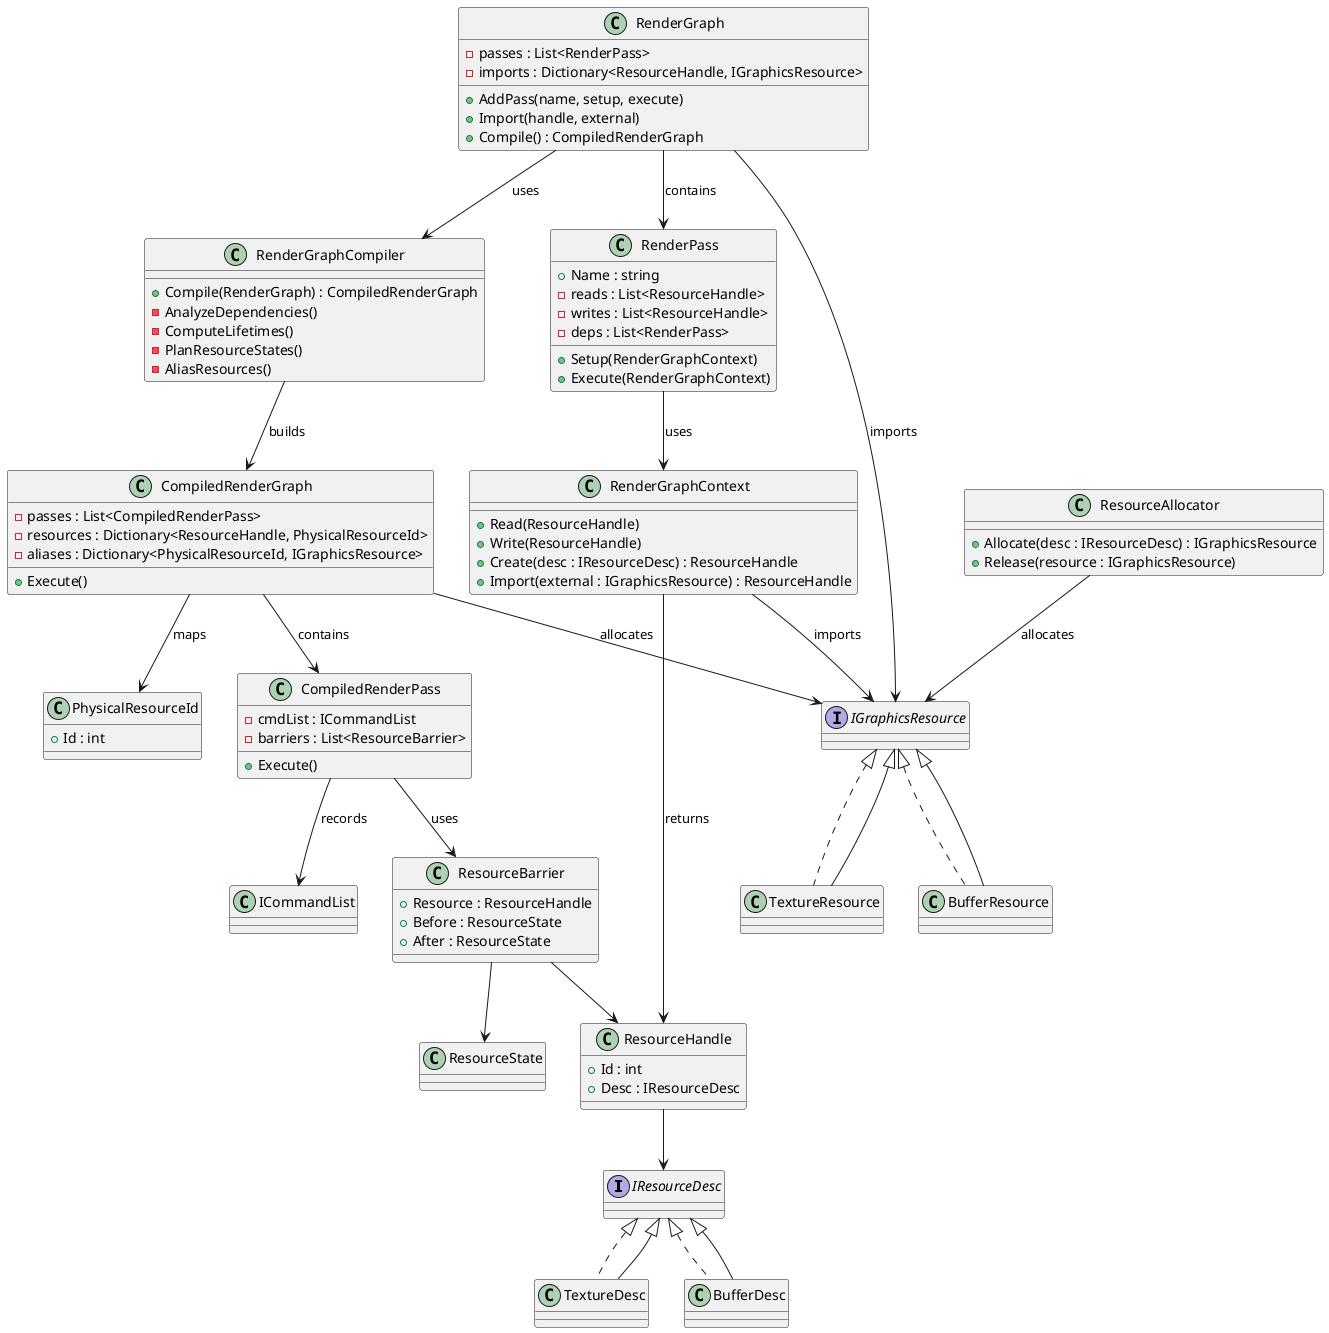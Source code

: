 @startuml FullRenderGraph

' === Интерфейсы и дескрипторы ===
interface IResourceDesc
class TextureDesc implements IResourceDesc
class BufferDesc implements IResourceDesc

' === Логический уровень ===
class RenderGraph {
  +AddPass(name, setup, execute)
  +Import(handle, external)
  +Compile() : CompiledRenderGraph
  -passes : List<RenderPass>
  -imports : Dictionary<ResourceHandle, IGraphicsResource>
}

class RenderPass {
  +Name : string
  +Setup(RenderGraphContext)
  +Execute(RenderGraphContext)
  -reads : List<ResourceHandle>
  -writes : List<ResourceHandle>
  -deps : List<RenderPass>
}

class RenderGraphContext {
  +Read(ResourceHandle)
  +Write(ResourceHandle)
  +Create(desc : IResourceDesc) : ResourceHandle
  +Import(external : IGraphicsResource) : ResourceHandle
}

class ResourceHandle {
  +Id : int
  +Desc : IResourceDesc
}

' === Компиляция ===
class RenderGraphCompiler {
  +Compile(RenderGraph) : CompiledRenderGraph
  -AnalyzeDependencies()
  -ComputeLifetimes()
  -PlanResourceStates()
  -AliasResources()
}

class CompiledRenderGraph {
  +Execute()
  -passes : List<CompiledRenderPass>
  -resources : Dictionary<ResourceHandle, PhysicalResourceId>
  -aliases : Dictionary<PhysicalResourceId, IGraphicsResource>
}

class CompiledRenderPass {
  +Execute()
  -cmdList : ICommandList
  -barriers : List<ResourceBarrier>
}

class ResourceBarrier {
  +Resource : ResourceHandle
  +Before : ResourceState
  +After : ResourceState
}

' === Физический уровень ===
class PhysicalResourceId {
  +Id : int
}

interface IGraphicsResource
class TextureResource implements IGraphicsResource
class BufferResource implements IGraphicsResource

class ResourceAllocator {
  +Allocate(desc : IResourceDesc) : IGraphicsResource
  +Release(resource : IGraphicsResource)
}

' === Связи ===
RenderGraph --> RenderPass : contains
RenderPass --> RenderGraphContext : uses
RenderGraphContext --> ResourceHandle : returns
ResourceHandle --> IResourceDesc
IResourceDesc <|-- TextureDesc
IResourceDesc <|-- BufferDesc

RenderGraph --> RenderGraphCompiler : uses
RenderGraphCompiler --> CompiledRenderGraph : builds
CompiledRenderGraph --> CompiledRenderPass : contains
CompiledRenderGraph --> PhysicalResourceId : maps
CompiledRenderGraph --> IGraphicsResource : allocates
CompiledRenderPass --> ResourceBarrier : uses
CompiledRenderPass --> ICommandList : records

RenderGraph --> IGraphicsResource : imports
RenderGraphContext --> IGraphicsResource : imports
ResourceAllocator --> IGraphicsResource : allocates
IGraphicsResource <|-- TextureResource
IGraphicsResource <|-- BufferResource

ResourceBarrier --> ResourceHandle
ResourceBarrier --> ResourceState

@enduml
